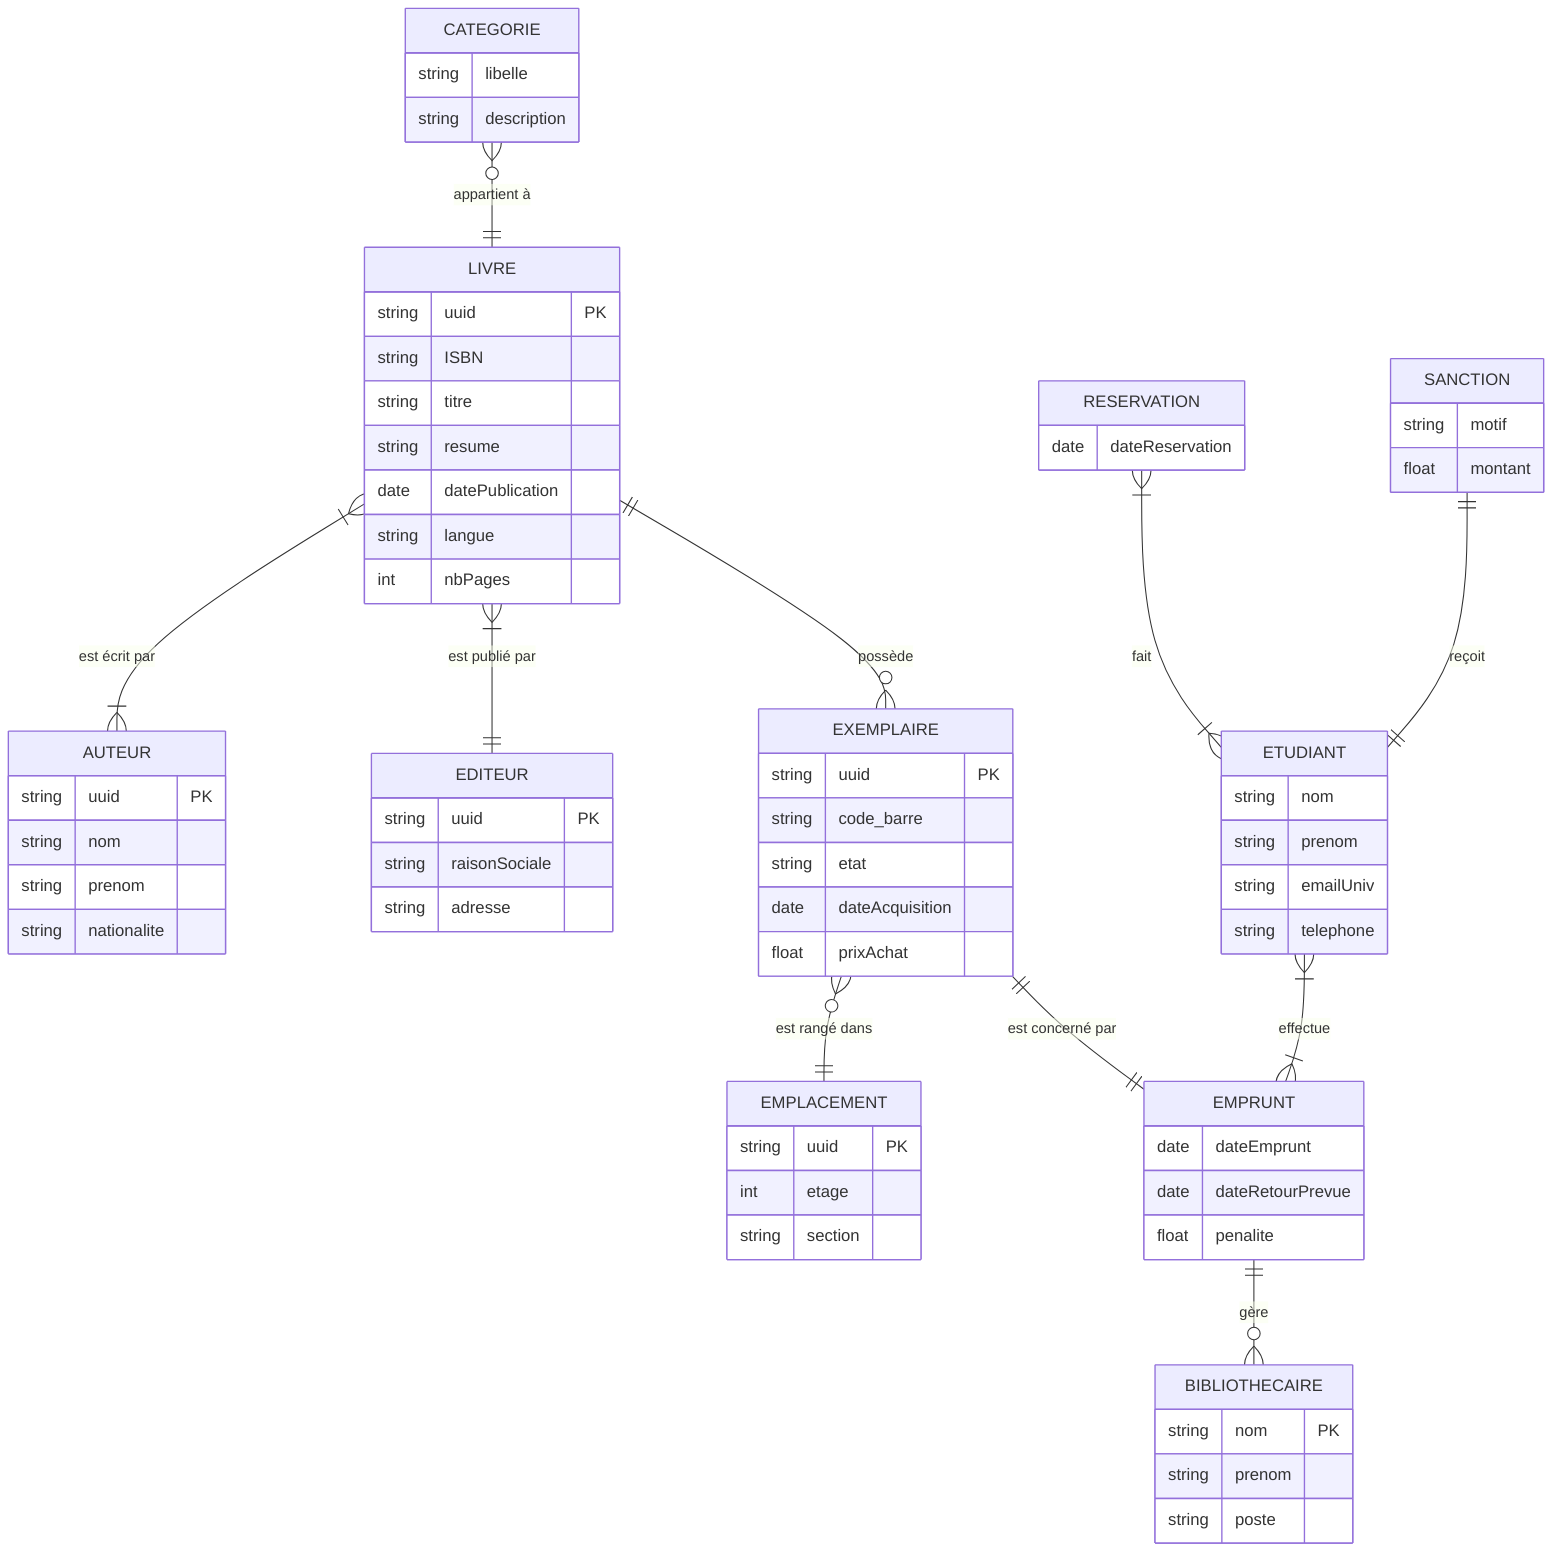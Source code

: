 erDiagram
    LIVRE }|--|{ AUTEUR : "est écrit par"
    LIVRE }|--|| EDITEUR : "est publié par"

    LIVRE ||--o{ EXEMPLAIRE : "possède"
    EXEMPLAIRE }o--|| EMPLACEMENT : "est rangé dans"

    EXEMPLAIRE ||--|| EMPRUNT : "est concerné par"

    ETUDIANT }|--|{ EMPRUNT : "effectue"
    RESERVATION }|--|{ ETUDIANT : "fait"
    SANCTION ||--|| ETUDIANT : "reçoit"
    EMPRUNT ||--o{ BIBLIOTHECAIRE : "gère"

    CATEGORIE }o--|| LIVRE : "appartient à"

    LIVRE {
        string uuid PK
        string ISBN
        string titre
        string resume
        date datePublication
        string langue
        int nbPages
    }

    EDITEUR {
        string uuid PK
        string raisonSociale
        string adresse
    }

    AUTEUR {
        string uuid PK
        string nom
        string prenom
        string nationalite
    }

    EXEMPLAIRE {
        string uuid PK
        string code_barre
        string etat
        date dateAcquisition
        float prixAchat
    }

    EMPLACEMENT {
        string uuid PK
        int etage
        string section
    }

    ETUDIANT {
        string nom
        string prenom
        string emailUniv
        string telephone
    }

    EMPRUNT {
        date dateEmprunt
        date dateRetourPrevue
        float penalite
    }

    BIBLIOTHECAIRE {
        string nom PK
        string prenom
        string poste
    }

    RESERVATION {
        date dateReservation
    }

    SANCTION {
        string motif
        float montant
    }

    CATEGORIE {
        string libelle
        string description
    }